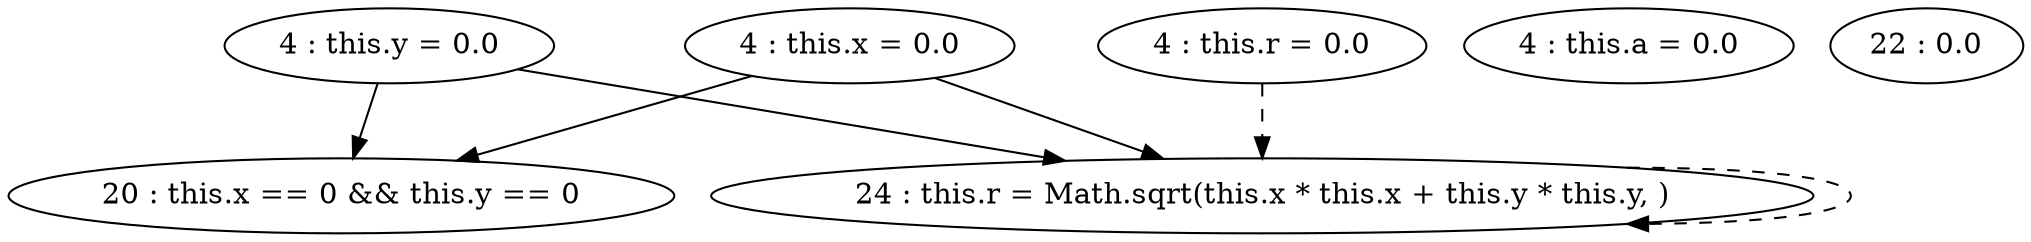 digraph G {
"4 : this.x = 0.0"
"4 : this.x = 0.0" -> "20 : this.x == 0 && this.y == 0"
"4 : this.x = 0.0" -> "24 : this.r = Math.sqrt(this.x * this.x + this.y * this.y, )"
"4 : this.y = 0.0"
"4 : this.y = 0.0" -> "20 : this.x == 0 && this.y == 0"
"4 : this.y = 0.0" -> "24 : this.r = Math.sqrt(this.x * this.x + this.y * this.y, )"
"4 : this.r = 0.0"
"4 : this.r = 0.0" -> "24 : this.r = Math.sqrt(this.x * this.x + this.y * this.y, )" [style=dashed]
"4 : this.a = 0.0"
"20 : this.x == 0 && this.y == 0"
"22 : 0.0"
"24 : this.r = Math.sqrt(this.x * this.x + this.y * this.y, )"
"24 : this.r = Math.sqrt(this.x * this.x + this.y * this.y, )" -> "24 : this.r = Math.sqrt(this.x * this.x + this.y * this.y, )" [style=dashed]
}